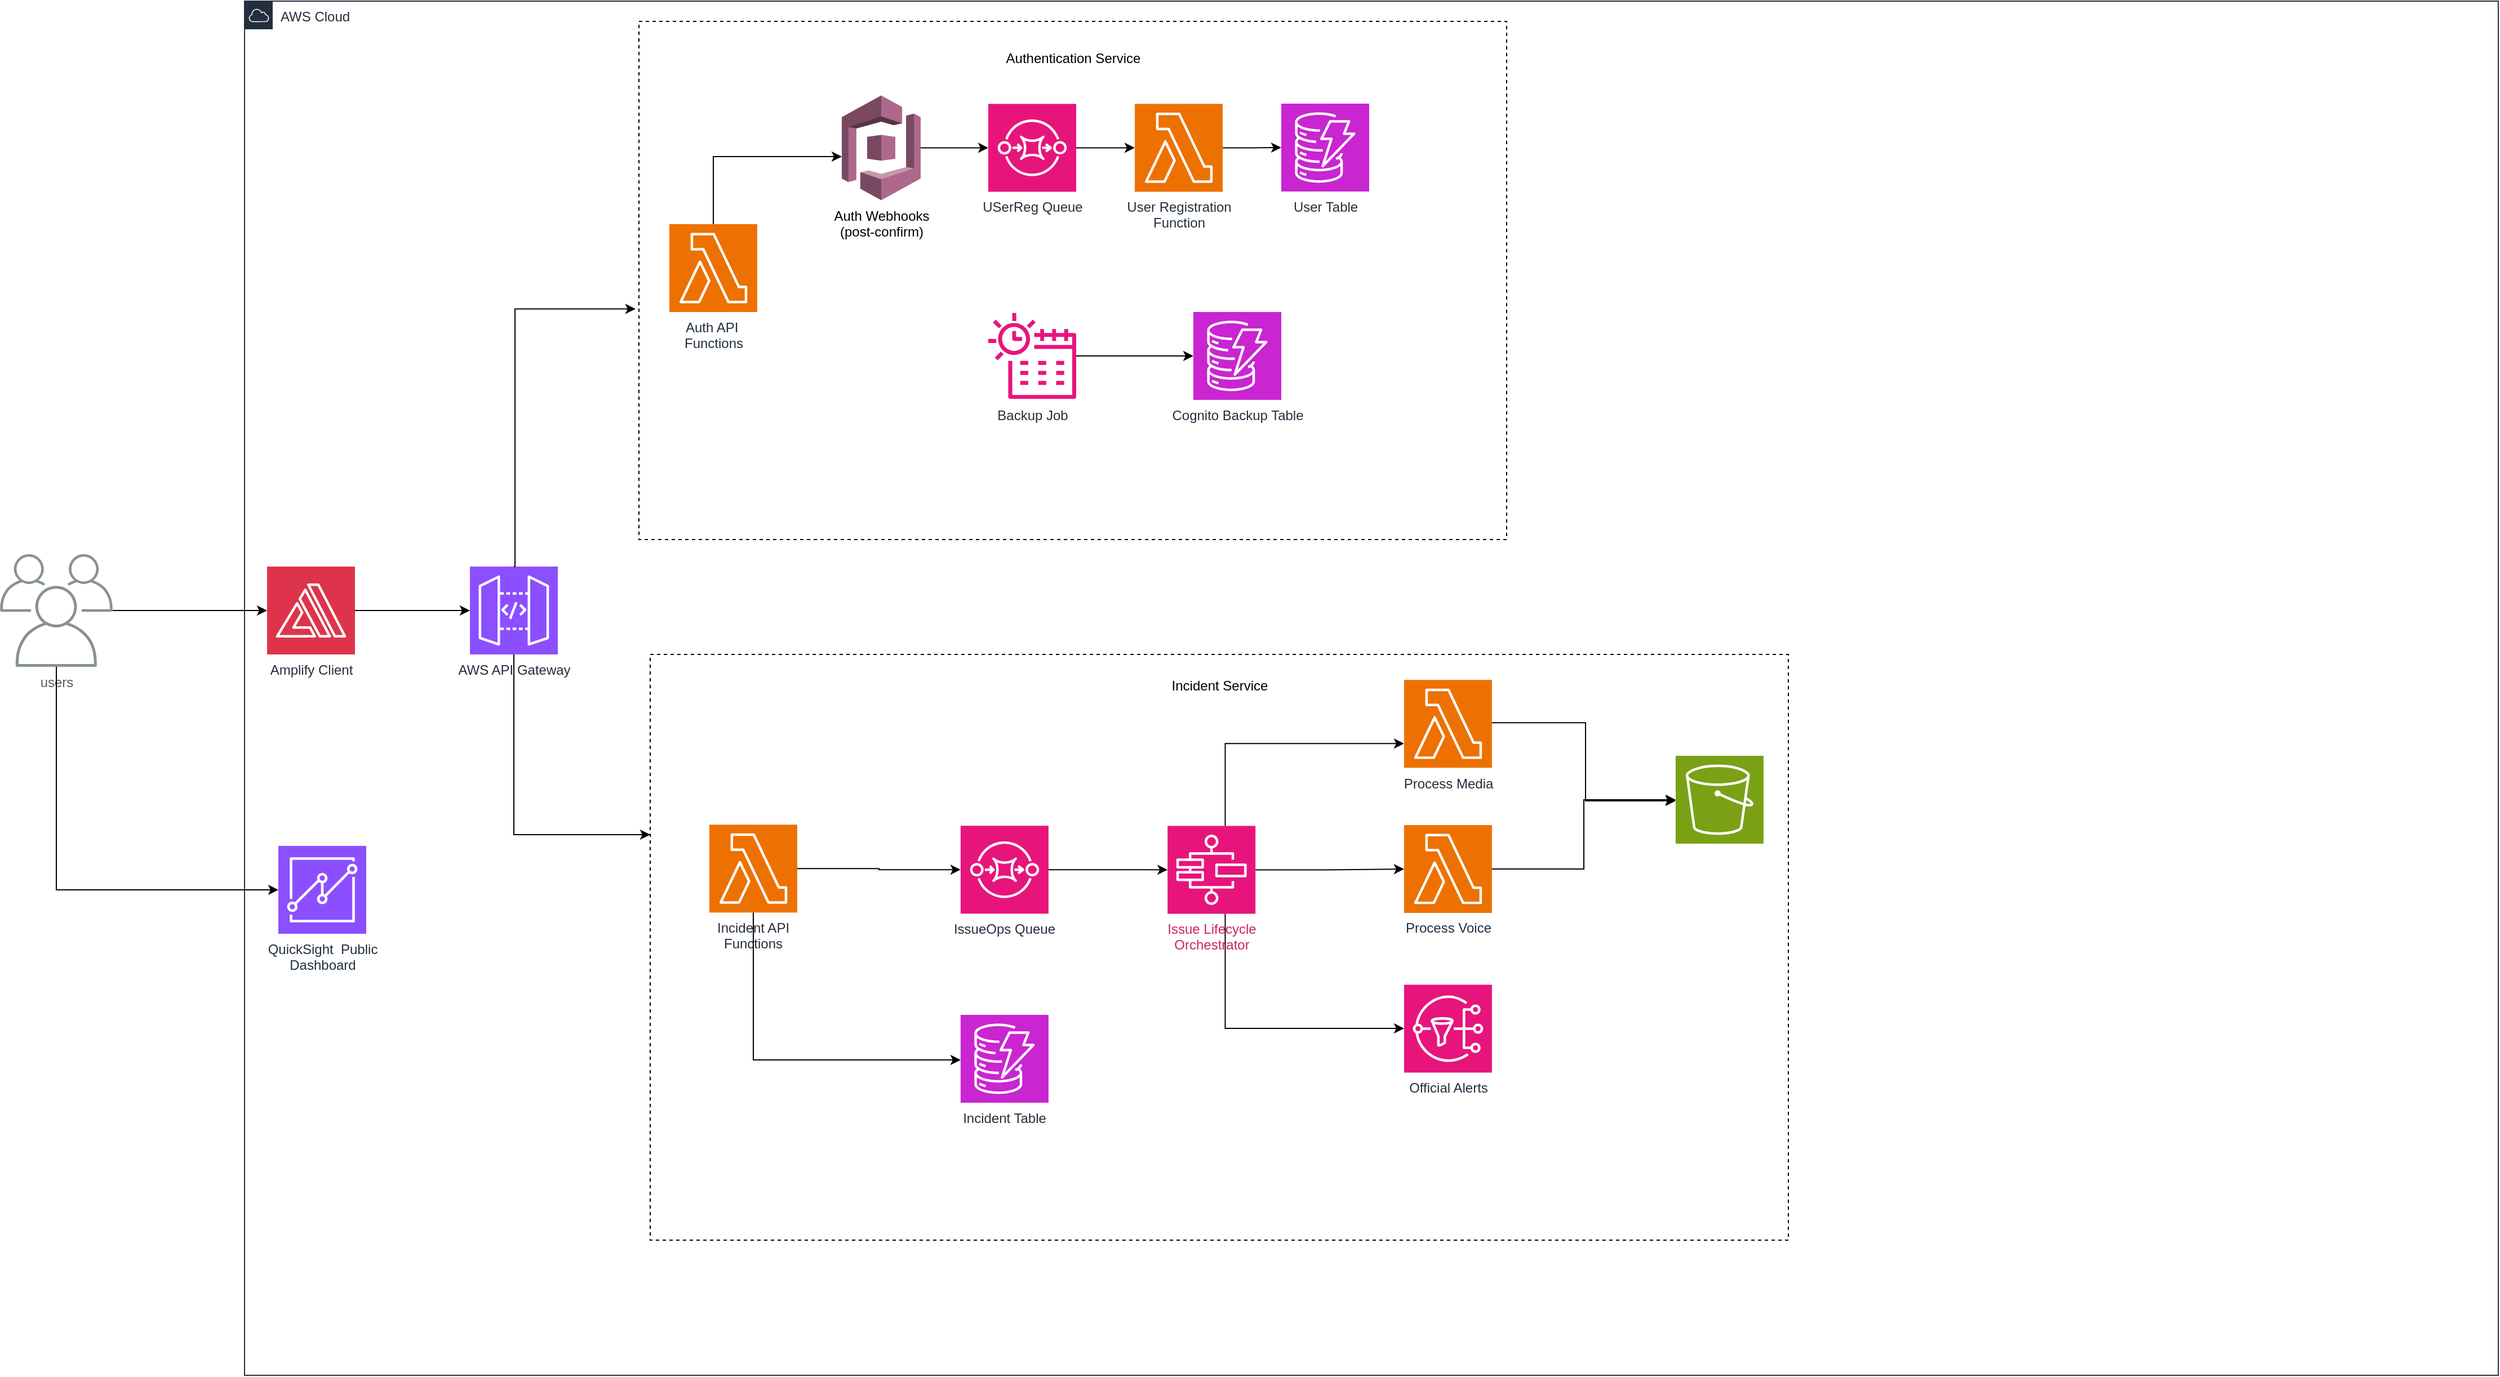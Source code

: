 <mxfile version="28.1.0">
  <diagram name="Page-1" id="xt0f7kbzP4lPa5x3a_6E">
    <mxGraphModel dx="3545" dy="1048" grid="1" gridSize="10" guides="1" tooltips="1" connect="1" arrows="1" fold="1" page="1" pageScale="1" pageWidth="827" pageHeight="1169" math="0" shadow="0">
      <root>
        <mxCell id="0" />
        <mxCell id="1" parent="0" />
        <mxCell id="CrnxRpwwhRu_VbGlGBKg-4" value="AWS Cloud" style="points=[[0,0],[0.25,0],[0.5,0],[0.75,0],[1,0],[1,0.25],[1,0.5],[1,0.75],[1,1],[0.75,1],[0.5,1],[0.25,1],[0,1],[0,0.75],[0,0.5],[0,0.25]];outlineConnect=0;gradientColor=none;html=1;whiteSpace=wrap;fontSize=12;fontStyle=0;container=1;pointerEvents=0;collapsible=0;recursiveResize=0;shape=mxgraph.aws4.group;grIcon=mxgraph.aws4.group_aws_cloud;strokeColor=#232F3E;fillColor=none;verticalAlign=top;align=left;spacingLeft=30;fontColor=#232F3E;dashed=0;" parent="1" vertex="1">
          <mxGeometry x="-710" y="50" width="2000" height="1220" as="geometry" />
        </mxCell>
        <mxCell id="CrnxRpwwhRu_VbGlGBKg-76" style="edgeStyle=orthogonalEdgeStyle;rounded=0;orthogonalLoop=1;jettySize=auto;html=1;" parent="CrnxRpwwhRu_VbGlGBKg-4" source="CrnxRpwwhRu_VbGlGBKg-5" target="CrnxRpwwhRu_VbGlGBKg-26" edge="1">
          <mxGeometry relative="1" as="geometry">
            <Array as="points">
              <mxPoint x="239" y="740" />
            </Array>
          </mxGeometry>
        </mxCell>
        <mxCell id="CrnxRpwwhRu_VbGlGBKg-5" value="AWS API Gateway" style="sketch=0;points=[[0,0,0],[0.25,0,0],[0.5,0,0],[0.75,0,0],[1,0,0],[0,1,0],[0.25,1,0],[0.5,1,0],[0.75,1,0],[1,1,0],[0,0.25,0],[0,0.5,0],[0,0.75,0],[1,0.25,0],[1,0.5,0],[1,0.75,0]];outlineConnect=0;fontColor=#232F3E;fillColor=#8C4FFF;strokeColor=#ffffff;dashed=0;verticalLabelPosition=bottom;verticalAlign=top;align=center;html=1;fontSize=12;fontStyle=0;aspect=fixed;shape=mxgraph.aws4.resourceIcon;resIcon=mxgraph.aws4.api_gateway;" parent="CrnxRpwwhRu_VbGlGBKg-4" vertex="1">
          <mxGeometry x="200" y="502" width="78" height="78" as="geometry" />
        </mxCell>
        <mxCell id="1orJ1xononkNCSGEXhs4-3" style="edgeStyle=orthogonalEdgeStyle;rounded=0;orthogonalLoop=1;jettySize=auto;html=1;" edge="1" parent="CrnxRpwwhRu_VbGlGBKg-4" source="CrnxRpwwhRu_VbGlGBKg-11" target="CrnxRpwwhRu_VbGlGBKg-5">
          <mxGeometry relative="1" as="geometry" />
        </mxCell>
        <mxCell id="CrnxRpwwhRu_VbGlGBKg-11" value="Amplify Client" style="sketch=0;points=[[0,0,0],[0.25,0,0],[0.5,0,0],[0.75,0,0],[1,0,0],[0,1,0],[0.25,1,0],[0.5,1,0],[0.75,1,0],[1,1,0],[0,0.25,0],[0,0.5,0],[0,0.75,0],[1,0.25,0],[1,0.5,0],[1,0.75,0]];outlineConnect=0;fontColor=#232F3E;fillColor=#DD344C;strokeColor=#ffffff;dashed=0;verticalLabelPosition=bottom;verticalAlign=top;align=center;html=1;fontSize=12;fontStyle=0;aspect=fixed;shape=mxgraph.aws4.resourceIcon;resIcon=mxgraph.aws4.amplify;" parent="CrnxRpwwhRu_VbGlGBKg-4" vertex="1">
          <mxGeometry x="20" y="502" width="78" height="78" as="geometry" />
        </mxCell>
        <mxCell id="CrnxRpwwhRu_VbGlGBKg-23" value="" style="group" parent="CrnxRpwwhRu_VbGlGBKg-4" vertex="1" connectable="0">
          <mxGeometry x="350" y="18" width="770" height="460" as="geometry" />
        </mxCell>
        <mxCell id="CrnxRpwwhRu_VbGlGBKg-21" value="" style="rounded=0;whiteSpace=wrap;html=1;dashed=1;" parent="CrnxRpwwhRu_VbGlGBKg-23" vertex="1">
          <mxGeometry width="770" height="460.0" as="geometry" />
        </mxCell>
        <mxCell id="CrnxRpwwhRu_VbGlGBKg-22" value="Authentication Service" style="text;strokeColor=none;align=center;fillColor=none;html=1;verticalAlign=middle;whiteSpace=wrap;rounded=0;" parent="CrnxRpwwhRu_VbGlGBKg-23" vertex="1">
          <mxGeometry x="157.574" width="454.852" height="65.714" as="geometry" />
        </mxCell>
        <mxCell id="CrnxRpwwhRu_VbGlGBKg-38" style="edgeStyle=orthogonalEdgeStyle;rounded=0;orthogonalLoop=1;jettySize=auto;html=1;" parent="CrnxRpwwhRu_VbGlGBKg-23" source="CrnxRpwwhRu_VbGlGBKg-7" target="CrnxRpwwhRu_VbGlGBKg-35" edge="1">
          <mxGeometry relative="1" as="geometry">
            <Array as="points">
              <mxPoint x="66" y="120" />
            </Array>
          </mxGeometry>
        </mxCell>
        <mxCell id="CrnxRpwwhRu_VbGlGBKg-7" value="Auth API&amp;nbsp;&lt;div&gt;Functions&lt;/div&gt;" style="sketch=0;points=[[0,0,0],[0.25,0,0],[0.5,0,0],[0.75,0,0],[1,0,0],[0,1,0],[0.25,1,0],[0.5,1,0],[0.75,1,0],[1,1,0],[0,0.25,0],[0,0.5,0],[0,0.75,0],[1,0.25,0],[1,0.5,0],[1,0.75,0]];outlineConnect=0;fontColor=#232F3E;fillColor=#ED7100;strokeColor=#ffffff;dashed=0;verticalLabelPosition=bottom;verticalAlign=top;align=center;html=1;fontSize=12;fontStyle=0;aspect=fixed;shape=mxgraph.aws4.resourceIcon;resIcon=mxgraph.aws4.lambda;" parent="CrnxRpwwhRu_VbGlGBKg-23" vertex="1">
          <mxGeometry x="27" y="180" width="78" height="78" as="geometry" />
        </mxCell>
        <mxCell id="CrnxRpwwhRu_VbGlGBKg-41" style="edgeStyle=orthogonalEdgeStyle;rounded=0;orthogonalLoop=1;jettySize=auto;html=1;" parent="CrnxRpwwhRu_VbGlGBKg-23" source="CrnxRpwwhRu_VbGlGBKg-33" target="CrnxRpwwhRu_VbGlGBKg-36" edge="1">
          <mxGeometry relative="1" as="geometry" />
        </mxCell>
        <mxCell id="CrnxRpwwhRu_VbGlGBKg-33" value="USerReg Queue" style="sketch=0;points=[[0,0,0],[0.25,0,0],[0.5,0,0],[0.75,0,0],[1,0,0],[0,1,0],[0.25,1,0],[0.5,1,0],[0.75,1,0],[1,1,0],[0,0.25,0],[0,0.5,0],[0,0.75,0],[1,0.25,0],[1,0.5,0],[1,0.75,0]];outlineConnect=0;fontColor=#232F3E;fillColor=#E7157B;strokeColor=#ffffff;dashed=0;verticalLabelPosition=bottom;verticalAlign=top;align=center;html=1;fontSize=12;fontStyle=0;aspect=fixed;shape=mxgraph.aws4.resourceIcon;resIcon=mxgraph.aws4.sqs;" parent="CrnxRpwwhRu_VbGlGBKg-23" vertex="1">
          <mxGeometry x="310" y="73.21" width="78" height="78" as="geometry" />
        </mxCell>
        <mxCell id="CrnxRpwwhRu_VbGlGBKg-39" style="edgeStyle=orthogonalEdgeStyle;rounded=0;orthogonalLoop=1;jettySize=auto;html=1;entryX=0;entryY=0.5;entryDx=0;entryDy=0;entryPerimeter=0;" parent="CrnxRpwwhRu_VbGlGBKg-23" source="CrnxRpwwhRu_VbGlGBKg-35" target="CrnxRpwwhRu_VbGlGBKg-33" edge="1">
          <mxGeometry relative="1" as="geometry" />
        </mxCell>
        <mxCell id="CrnxRpwwhRu_VbGlGBKg-35" value="Auth Webhooks&lt;div&gt;(post-confirm)&lt;/div&gt;" style="outlineConnect=0;dashed=0;verticalLabelPosition=bottom;verticalAlign=top;align=center;html=1;shape=mxgraph.aws3.cognito;fillColor=#AD688B;gradientColor=none;" parent="CrnxRpwwhRu_VbGlGBKg-23" vertex="1">
          <mxGeometry x="180" y="65.71" width="70" height="93" as="geometry" />
        </mxCell>
        <mxCell id="CrnxRpwwhRu_VbGlGBKg-40" style="edgeStyle=orthogonalEdgeStyle;rounded=0;orthogonalLoop=1;jettySize=auto;html=1;" parent="CrnxRpwwhRu_VbGlGBKg-23" source="CrnxRpwwhRu_VbGlGBKg-36" target="CrnxRpwwhRu_VbGlGBKg-37" edge="1">
          <mxGeometry relative="1" as="geometry" />
        </mxCell>
        <mxCell id="CrnxRpwwhRu_VbGlGBKg-36" value="User Registration&lt;div&gt;Function&lt;/div&gt;" style="sketch=0;points=[[0,0,0],[0.25,0,0],[0.5,0,0],[0.75,0,0],[1,0,0],[0,1,0],[0.25,1,0],[0.5,1,0],[0.75,1,0],[1,1,0],[0,0.25,0],[0,0.5,0],[0,0.75,0],[1,0.25,0],[1,0.5,0],[1,0.75,0]];outlineConnect=0;fontColor=#232F3E;fillColor=#ED7100;strokeColor=#ffffff;dashed=0;verticalLabelPosition=bottom;verticalAlign=top;align=center;html=1;fontSize=12;fontStyle=0;aspect=fixed;shape=mxgraph.aws4.resourceIcon;resIcon=mxgraph.aws4.lambda;" parent="CrnxRpwwhRu_VbGlGBKg-23" vertex="1">
          <mxGeometry x="440" y="73.21" width="78" height="78" as="geometry" />
        </mxCell>
        <mxCell id="CrnxRpwwhRu_VbGlGBKg-37" value="User Table" style="sketch=0;points=[[0,0,0],[0.25,0,0],[0.5,0,0],[0.75,0,0],[1,0,0],[0,1,0],[0.25,1,0],[0.5,1,0],[0.75,1,0],[1,1,0],[0,0.25,0],[0,0.5,0],[0,0.75,0],[1,0.25,0],[1,0.5,0],[1,0.75,0]];outlineConnect=0;fontColor=#232F3E;fillColor=#C925D1;strokeColor=#ffffff;dashed=0;verticalLabelPosition=bottom;verticalAlign=top;align=center;html=1;fontSize=12;fontStyle=0;aspect=fixed;shape=mxgraph.aws4.resourceIcon;resIcon=mxgraph.aws4.dynamodb;" parent="CrnxRpwwhRu_VbGlGBKg-23" vertex="1">
          <mxGeometry x="570" y="73" width="78" height="78" as="geometry" />
        </mxCell>
        <mxCell id="CrnxRpwwhRu_VbGlGBKg-28" value="Cognito Backup Table" style="sketch=0;points=[[0,0,0],[0.25,0,0],[0.5,0,0],[0.75,0,0],[1,0,0],[0,1,0],[0.25,1,0],[0.5,1,0],[0.75,1,0],[1,1,0],[0,0.25,0],[0,0.5,0],[0,0.75,0],[1,0.25,0],[1,0.5,0],[1,0.75,0]];outlineConnect=0;fontColor=#232F3E;fillColor=#C925D1;strokeColor=#ffffff;dashed=0;verticalLabelPosition=bottom;verticalAlign=top;align=center;html=1;fontSize=12;fontStyle=0;aspect=fixed;shape=mxgraph.aws4.resourceIcon;resIcon=mxgraph.aws4.dynamodb;" parent="CrnxRpwwhRu_VbGlGBKg-23" vertex="1">
          <mxGeometry x="492" y="258" width="78" height="78" as="geometry" />
        </mxCell>
        <mxCell id="CrnxRpwwhRu_VbGlGBKg-71" style="edgeStyle=orthogonalEdgeStyle;rounded=0;orthogonalLoop=1;jettySize=auto;html=1;" parent="CrnxRpwwhRu_VbGlGBKg-23" source="CrnxRpwwhRu_VbGlGBKg-70" target="CrnxRpwwhRu_VbGlGBKg-28" edge="1">
          <mxGeometry relative="1" as="geometry" />
        </mxCell>
        <mxCell id="CrnxRpwwhRu_VbGlGBKg-70" value="Backup Job" style="sketch=0;outlineConnect=0;fontColor=#232F3E;gradientColor=none;fillColor=#E7157B;strokeColor=none;dashed=0;verticalLabelPosition=bottom;verticalAlign=top;align=center;html=1;fontSize=12;fontStyle=0;aspect=fixed;pointerEvents=1;shape=mxgraph.aws4.eventbridge_scheduler;" parent="CrnxRpwwhRu_VbGlGBKg-23" vertex="1">
          <mxGeometry x="310" y="258" width="78" height="78" as="geometry" />
        </mxCell>
        <mxCell id="CrnxRpwwhRu_VbGlGBKg-25" value="" style="group" parent="CrnxRpwwhRu_VbGlGBKg-4" vertex="1" connectable="0">
          <mxGeometry x="360" y="580" width="1010" height="520" as="geometry" />
        </mxCell>
        <mxCell id="CrnxRpwwhRu_VbGlGBKg-26" value="" style="rounded=0;whiteSpace=wrap;html=1;dashed=1;" parent="CrnxRpwwhRu_VbGlGBKg-25" vertex="1">
          <mxGeometry width="1010.0" height="520" as="geometry" />
        </mxCell>
        <mxCell id="CrnxRpwwhRu_VbGlGBKg-27" value="Incident Service" style="text;strokeColor=none;align=center;fillColor=none;html=1;verticalAlign=middle;whiteSpace=wrap;rounded=0;" parent="CrnxRpwwhRu_VbGlGBKg-25" vertex="1">
          <mxGeometry x="206.688" width="596.624" height="56.167" as="geometry" />
        </mxCell>
        <mxCell id="CrnxRpwwhRu_VbGlGBKg-66" value="" style="edgeStyle=orthogonalEdgeStyle;rounded=0;orthogonalLoop=1;jettySize=auto;html=1;" parent="CrnxRpwwhRu_VbGlGBKg-25" source="CrnxRpwwhRu_VbGlGBKg-8" target="CrnxRpwwhRu_VbGlGBKg-34" edge="1">
          <mxGeometry relative="1" as="geometry" />
        </mxCell>
        <mxCell id="CrnxRpwwhRu_VbGlGBKg-72" style="edgeStyle=orthogonalEdgeStyle;rounded=0;orthogonalLoop=1;jettySize=auto;html=1;" parent="CrnxRpwwhRu_VbGlGBKg-25" source="CrnxRpwwhRu_VbGlGBKg-8" target="CrnxRpwwhRu_VbGlGBKg-12" edge="1">
          <mxGeometry relative="1" as="geometry">
            <Array as="points">
              <mxPoint x="92" y="360" />
            </Array>
          </mxGeometry>
        </mxCell>
        <mxCell id="CrnxRpwwhRu_VbGlGBKg-8" value="Incident API&lt;div&gt;Functions&lt;/div&gt;" style="sketch=0;points=[[0,0,0],[0.25,0,0],[0.5,0,0],[0.75,0,0],[1,0,0],[0,1,0],[0.25,1,0],[0.5,1,0],[0.75,1,0],[1,1,0],[0,0.25,0],[0,0.5,0],[0,0.75,0],[1,0.25,0],[1,0.5,0],[1,0.75,0]];outlineConnect=0;fontColor=#232F3E;fillColor=#ED7100;strokeColor=#ffffff;dashed=0;verticalLabelPosition=bottom;verticalAlign=top;align=center;html=1;fontSize=12;fontStyle=0;aspect=fixed;shape=mxgraph.aws4.resourceIcon;resIcon=mxgraph.aws4.lambda;" parent="CrnxRpwwhRu_VbGlGBKg-25" vertex="1">
          <mxGeometry x="52.468" y="151.122" width="78" height="78" as="geometry" />
        </mxCell>
        <mxCell id="CrnxRpwwhRu_VbGlGBKg-67" value="" style="edgeStyle=orthogonalEdgeStyle;rounded=0;orthogonalLoop=1;jettySize=auto;html=1;" parent="CrnxRpwwhRu_VbGlGBKg-25" source="CrnxRpwwhRu_VbGlGBKg-34" target="CrnxRpwwhRu_VbGlGBKg-52" edge="1">
          <mxGeometry relative="1" as="geometry" />
        </mxCell>
        <mxCell id="CrnxRpwwhRu_VbGlGBKg-34" value="IssueOps Queue" style="sketch=0;points=[[0,0,0],[0.25,0,0],[0.5,0,0],[0.75,0,0],[1,0,0],[0,1,0],[0.25,1,0],[0.5,1,0],[0.75,1,0],[1,1,0],[0,0.25,0],[0,0.5,0],[0,0.75,0],[1,0.25,0],[1,0.5,0],[1,0.75,0]];outlineConnect=0;fontColor=#232F3E;fillColor=#E7157B;strokeColor=#ffffff;dashed=0;verticalLabelPosition=bottom;verticalAlign=top;align=center;html=1;fontSize=12;fontStyle=0;aspect=fixed;shape=mxgraph.aws4.resourceIcon;resIcon=mxgraph.aws4.sqs;" parent="CrnxRpwwhRu_VbGlGBKg-25" vertex="1">
          <mxGeometry x="275.455" y="152.122" width="78" height="78" as="geometry" />
        </mxCell>
        <mxCell id="CrnxRpwwhRu_VbGlGBKg-63" style="edgeStyle=orthogonalEdgeStyle;rounded=0;orthogonalLoop=1;jettySize=auto;html=1;" parent="CrnxRpwwhRu_VbGlGBKg-25" source="CrnxRpwwhRu_VbGlGBKg-52" target="CrnxRpwwhRu_VbGlGBKg-59" edge="1">
          <mxGeometry relative="1" as="geometry">
            <Array as="points">
              <mxPoint x="510.247" y="79.13" />
            </Array>
          </mxGeometry>
        </mxCell>
        <mxCell id="CrnxRpwwhRu_VbGlGBKg-64" style="edgeStyle=orthogonalEdgeStyle;rounded=0;orthogonalLoop=1;jettySize=auto;html=1;" parent="CrnxRpwwhRu_VbGlGBKg-25" source="CrnxRpwwhRu_VbGlGBKg-52" target="CrnxRpwwhRu_VbGlGBKg-60" edge="1">
          <mxGeometry relative="1" as="geometry" />
        </mxCell>
        <mxCell id="CrnxRpwwhRu_VbGlGBKg-52" value="&lt;span style=&quot;color: rgb(205, 34, 100); text-align: left; text-wrap-mode: wrap;&quot;&gt;Issue Lifecycle&lt;/span&gt;&lt;div&gt;&lt;span style=&quot;color: rgb(205, 34, 100); text-align: left; text-wrap-mode: wrap;&quot;&gt;Orchestrator&lt;/span&gt;&lt;/div&gt;" style="sketch=0;points=[[0,0,0],[0.25,0,0],[0.5,0,0],[0.75,0,0],[1,0,0],[0,1,0],[0.25,1,0],[0.5,1,0],[0.75,1,0],[1,1,0],[0,0.25,0],[0,0.5,0],[0,0.75,0],[1,0.25,0],[1,0.5,0],[1,0.75,0]];outlineConnect=0;fontColor=#232F3E;fillColor=#E7157B;strokeColor=#ffffff;dashed=0;verticalLabelPosition=bottom;verticalAlign=top;align=center;html=1;fontSize=12;fontStyle=0;aspect=fixed;shape=mxgraph.aws4.resourceIcon;resIcon=mxgraph.aws4.step_functions;" parent="CrnxRpwwhRu_VbGlGBKg-25" vertex="1">
          <mxGeometry x="459.091" y="152.195" width="78" height="78" as="geometry" />
        </mxCell>
        <mxCell id="CrnxRpwwhRu_VbGlGBKg-68" style="edgeStyle=orthogonalEdgeStyle;rounded=0;orthogonalLoop=1;jettySize=auto;html=1;" parent="CrnxRpwwhRu_VbGlGBKg-25" edge="1">
          <mxGeometry relative="1" as="geometry">
            <mxPoint x="746.961" y="60.583" as="sourcePoint" />
            <mxPoint x="910" y="130" as="targetPoint" />
            <Array as="points">
              <mxPoint x="830" y="61" />
              <mxPoint x="830" y="130" />
            </Array>
          </mxGeometry>
        </mxCell>
        <mxCell id="CrnxRpwwhRu_VbGlGBKg-59" value="Process Media" style="sketch=0;points=[[0,0,0],[0.25,0,0],[0.5,0,0],[0.75,0,0],[1,0,0],[0,1,0],[0.25,1,0],[0.5,1,0],[0.75,1,0],[1,1,0],[0,0.25,0],[0,0.5,0],[0,0.75,0],[1,0.25,0],[1,0.5,0],[1,0.75,0]];outlineConnect=0;fontColor=#232F3E;fillColor=#ED7100;strokeColor=#ffffff;dashed=0;verticalLabelPosition=bottom;verticalAlign=top;align=center;html=1;fontSize=12;fontStyle=0;aspect=fixed;shape=mxgraph.aws4.resourceIcon;resIcon=mxgraph.aws4.lambda;" parent="CrnxRpwwhRu_VbGlGBKg-25" vertex="1">
          <mxGeometry x="668.961" y="22.611" width="78" height="78" as="geometry" />
        </mxCell>
        <mxCell id="CrnxRpwwhRu_VbGlGBKg-69" style="edgeStyle=orthogonalEdgeStyle;rounded=0;orthogonalLoop=1;jettySize=auto;html=1;" parent="CrnxRpwwhRu_VbGlGBKg-25" source="CrnxRpwwhRu_VbGlGBKg-60" target="CrnxRpwwhRu_VbGlGBKg-53" edge="1">
          <mxGeometry relative="1" as="geometry" />
        </mxCell>
        <mxCell id="CrnxRpwwhRu_VbGlGBKg-60" value="Process Voice" style="sketch=0;points=[[0,0,0],[0.25,0,0],[0.5,0,0],[0.75,0,0],[1,0,0],[0,1,0],[0.25,1,0],[0.5,1,0],[0.75,1,0],[1,1,0],[0,0.25,0],[0,0.5,0],[0,0.75,0],[1,0.25,0],[1,0.5,0],[1,0.75,0]];outlineConnect=0;fontColor=#232F3E;fillColor=#ED7100;strokeColor=#ffffff;dashed=0;verticalLabelPosition=bottom;verticalAlign=top;align=center;html=1;fontSize=12;fontStyle=0;aspect=fixed;shape=mxgraph.aws4.resourceIcon;resIcon=mxgraph.aws4.lambda;" parent="CrnxRpwwhRu_VbGlGBKg-25" vertex="1">
          <mxGeometry x="668.961" y="151.48" width="78" height="78" as="geometry" />
        </mxCell>
        <mxCell id="CrnxRpwwhRu_VbGlGBKg-51" value="Official Alerts" style="sketch=0;points=[[0,0,0],[0.25,0,0],[0.5,0,0],[0.75,0,0],[1,0,0],[0,1,0],[0.25,1,0],[0.5,1,0],[0.75,1,0],[1,1,0],[0,0.25,0],[0,0.5,0],[0,0.75,0],[1,0.25,0],[1,0.5,0],[1,0.75,0]];outlineConnect=0;fontColor=#232F3E;fillColor=#E7157B;strokeColor=#ffffff;dashed=0;verticalLabelPosition=bottom;verticalAlign=top;align=center;html=1;fontSize=12;fontStyle=0;aspect=fixed;shape=mxgraph.aws4.resourceIcon;resIcon=mxgraph.aws4.sns;" parent="CrnxRpwwhRu_VbGlGBKg-25" vertex="1">
          <mxGeometry x="668.961" y="293.261" width="78" height="78" as="geometry" />
        </mxCell>
        <mxCell id="CrnxRpwwhRu_VbGlGBKg-65" style="edgeStyle=orthogonalEdgeStyle;rounded=0;orthogonalLoop=1;jettySize=auto;html=1;entryX=0;entryY=0.5;entryDx=0;entryDy=0;entryPerimeter=0;" parent="CrnxRpwwhRu_VbGlGBKg-25" source="CrnxRpwwhRu_VbGlGBKg-52" target="CrnxRpwwhRu_VbGlGBKg-51" edge="1">
          <mxGeometry relative="1" as="geometry">
            <Array as="points">
              <mxPoint x="510.247" y="332" />
              <mxPoint x="668.961" y="332" />
            </Array>
          </mxGeometry>
        </mxCell>
        <mxCell id="CrnxRpwwhRu_VbGlGBKg-53" value="" style="sketch=0;points=[[0,0,0],[0.25,0,0],[0.5,0,0],[0.75,0,0],[1,0,0],[0,1,0],[0.25,1,0],[0.5,1,0],[0.75,1,0],[1,1,0],[0,0.25,0],[0,0.5,0],[0,0.75,0],[1,0.25,0],[1,0.5,0],[1,0.75,0]];outlineConnect=0;fontColor=#232F3E;fillColor=#7AA116;strokeColor=#ffffff;dashed=0;verticalLabelPosition=bottom;verticalAlign=top;align=center;html=1;fontSize=12;fontStyle=0;aspect=fixed;shape=mxgraph.aws4.resourceIcon;resIcon=mxgraph.aws4.s3;" parent="CrnxRpwwhRu_VbGlGBKg-25" vertex="1">
          <mxGeometry x="910" y="90.0" width="78" height="78" as="geometry" />
        </mxCell>
        <mxCell id="CrnxRpwwhRu_VbGlGBKg-12" value="Incident Table" style="sketch=0;points=[[0,0,0],[0.25,0,0],[0.5,0,0],[0.75,0,0],[1,0,0],[0,1,0],[0.25,1,0],[0.5,1,0],[0.75,1,0],[1,1,0],[0,0.25,0],[0,0.5,0],[0,0.75,0],[1,0.25,0],[1,0.5,0],[1,0.75,0]];outlineConnect=0;fontColor=#232F3E;fillColor=#C925D1;strokeColor=#ffffff;dashed=0;verticalLabelPosition=bottom;verticalAlign=top;align=center;html=1;fontSize=12;fontStyle=0;aspect=fixed;shape=mxgraph.aws4.resourceIcon;resIcon=mxgraph.aws4.dynamodb;" parent="CrnxRpwwhRu_VbGlGBKg-25" vertex="1">
          <mxGeometry x="275.45" y="320" width="78" height="78" as="geometry" />
        </mxCell>
        <mxCell id="CrnxRpwwhRu_VbGlGBKg-73" value="QuickSight&amp;nbsp; Public&lt;div&gt;Dashboard&lt;/div&gt;" style="sketch=0;points=[[0,0,0],[0.25,0,0],[0.5,0,0],[0.75,0,0],[1,0,0],[0,1,0],[0.25,1,0],[0.5,1,0],[0.75,1,0],[1,1,0],[0,0.25,0],[0,0.5,0],[0,0.75,0],[1,0.25,0],[1,0.5,0],[1,0.75,0]];outlineConnect=0;fontColor=#232F3E;fillColor=#8C4FFF;strokeColor=#ffffff;dashed=0;verticalLabelPosition=bottom;verticalAlign=top;align=center;html=1;fontSize=12;fontStyle=0;aspect=fixed;shape=mxgraph.aws4.resourceIcon;resIcon=mxgraph.aws4.quicksight;" parent="CrnxRpwwhRu_VbGlGBKg-4" vertex="1">
          <mxGeometry x="30" y="750" width="78" height="78" as="geometry" />
        </mxCell>
        <mxCell id="CrnxRpwwhRu_VbGlGBKg-75" style="edgeStyle=orthogonalEdgeStyle;rounded=0;orthogonalLoop=1;jettySize=auto;html=1;entryX=-0.004;entryY=0.555;entryDx=0;entryDy=0;entryPerimeter=0;exitX=0.5;exitY=0;exitDx=0;exitDy=0;exitPerimeter=0;" parent="CrnxRpwwhRu_VbGlGBKg-4" source="CrnxRpwwhRu_VbGlGBKg-5" target="CrnxRpwwhRu_VbGlGBKg-21" edge="1">
          <mxGeometry relative="1" as="geometry">
            <Array as="points">
              <mxPoint x="240" y="273" />
            </Array>
          </mxGeometry>
        </mxCell>
        <mxCell id="CrnxRpwwhRu_VbGlGBKg-18" style="edgeStyle=orthogonalEdgeStyle;rounded=0;orthogonalLoop=1;jettySize=auto;html=1;entryX=0;entryY=0.5;entryDx=0;entryDy=0;entryPerimeter=0;" parent="1" source="CrnxRpwwhRu_VbGlGBKg-17" target="CrnxRpwwhRu_VbGlGBKg-11" edge="1">
          <mxGeometry relative="1" as="geometry" />
        </mxCell>
        <mxCell id="CrnxRpwwhRu_VbGlGBKg-17" value="users" style="sketch=0;outlineConnect=0;gradientColor=none;fontColor=#545B64;strokeColor=none;fillColor=#879196;dashed=0;verticalLabelPosition=bottom;verticalAlign=top;align=center;html=1;fontSize=12;fontStyle=0;aspect=fixed;shape=mxgraph.aws4.illustration_users;pointerEvents=1" parent="1" vertex="1">
          <mxGeometry x="-927" y="541" width="100" height="100" as="geometry" />
        </mxCell>
        <mxCell id="1orJ1xononkNCSGEXhs4-4" style="edgeStyle=orthogonalEdgeStyle;rounded=0;orthogonalLoop=1;jettySize=auto;html=1;entryX=0;entryY=0.5;entryDx=0;entryDy=0;entryPerimeter=0;" edge="1" parent="1" source="CrnxRpwwhRu_VbGlGBKg-17" target="CrnxRpwwhRu_VbGlGBKg-73">
          <mxGeometry relative="1" as="geometry">
            <Array as="points">
              <mxPoint x="-877" y="839" />
            </Array>
          </mxGeometry>
        </mxCell>
      </root>
    </mxGraphModel>
  </diagram>
</mxfile>

